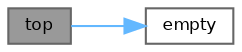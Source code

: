 digraph "top"
{
 // LATEX_PDF_SIZE
  bgcolor="transparent";
  edge [fontname=Helvetica,fontsize=8,labelfontname=Helvetica,labelfontsize=8];
  node [fontname=Helvetica,fontsize=8,shape=box,height=0.2,width=0.4];
  rankdir="LR";
  Node1 [id="Node000001",label="top",height=0.2,width=0.4,color="gray40", fillcolor="grey60", style="filled", fontcolor="black",tooltip="Provides access to the first element in the container."];
  Node1 -> Node2 [id="edge1_Node000001_Node000002",color="steelblue1",style="solid",tooltip=" "];
  Node2 [id="Node000002",label="empty",height=0.2,width=0.4,color="grey40", fillcolor="white", style="filled",URL="$d7/de5/classchdr_1_1queue_a3f6fc5de06a318920d84f3c3742db07f.html#a3f6fc5de06a318920d84f3c3742db07f",tooltip="Checks if the queue is empty."];
}
